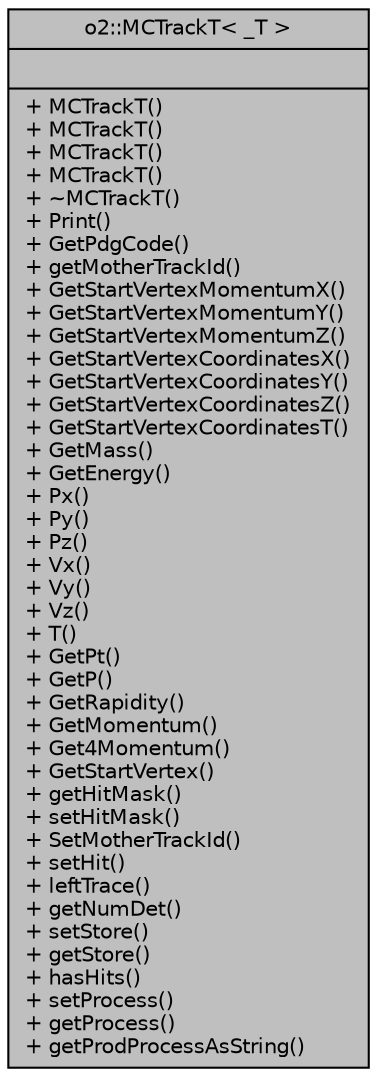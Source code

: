 digraph "o2::MCTrackT&lt; _T &gt;"
{
 // INTERACTIVE_SVG=YES
  bgcolor="transparent";
  edge [fontname="Helvetica",fontsize="10",labelfontname="Helvetica",labelfontsize="10"];
  node [fontname="Helvetica",fontsize="10",shape=record];
  Node1 [label="{o2::MCTrackT\< _T \>\n||+ MCTrackT()\l+ MCTrackT()\l+ MCTrackT()\l+ MCTrackT()\l+ ~MCTrackT()\l+ Print()\l+ GetPdgCode()\l+ getMotherTrackId()\l+ GetStartVertexMomentumX()\l+ GetStartVertexMomentumY()\l+ GetStartVertexMomentumZ()\l+ GetStartVertexCoordinatesX()\l+ GetStartVertexCoordinatesY()\l+ GetStartVertexCoordinatesZ()\l+ GetStartVertexCoordinatesT()\l+ GetMass()\l+ GetEnergy()\l+ Px()\l+ Py()\l+ Pz()\l+ Vx()\l+ Vy()\l+ Vz()\l+ T()\l+ GetPt()\l+ GetP()\l+ GetRapidity()\l+ GetMomentum()\l+ Get4Momentum()\l+ GetStartVertex()\l+ getHitMask()\l+ setHitMask()\l+ SetMotherTrackId()\l+ setHit()\l+ leftTrace()\l+ getNumDet()\l+ setStore()\l+ getStore()\l+ hasHits()\l+ setProcess()\l+ getProcess()\l+ getProdProcessAsString()\l}",height=0.2,width=0.4,color="black", fillcolor="grey75", style="filled", fontcolor="black"];
}
